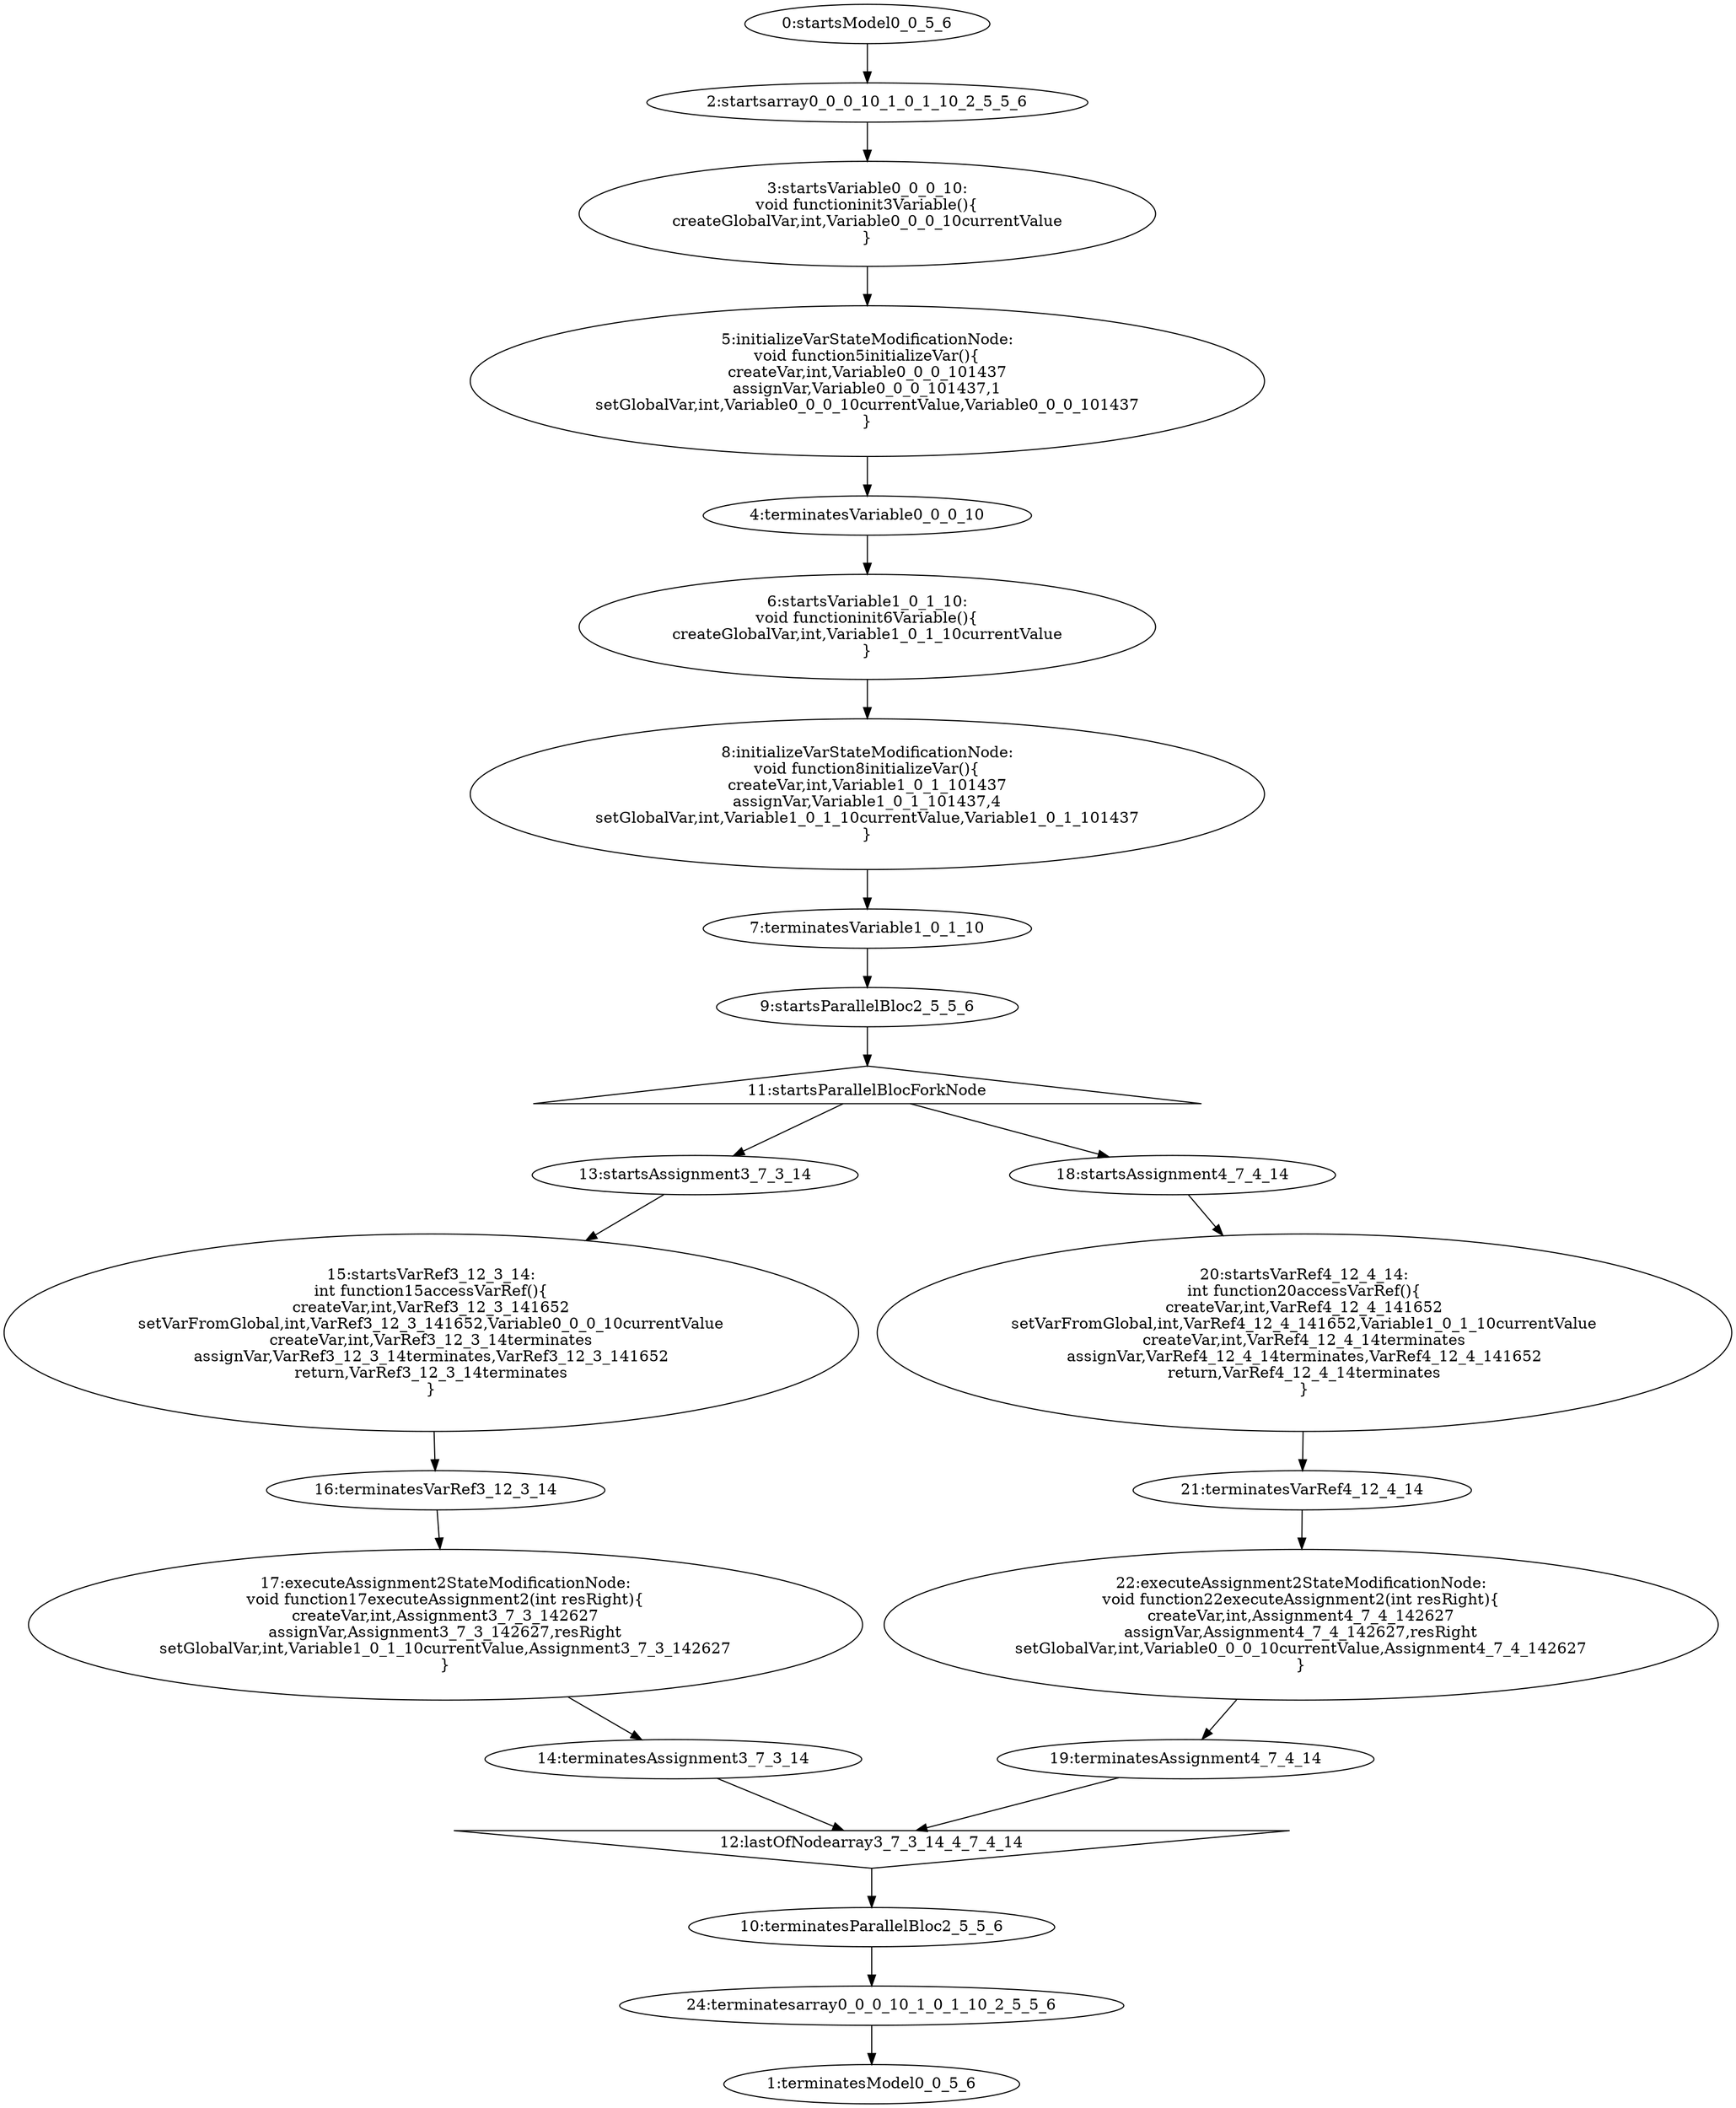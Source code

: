 digraph G {
  "0" [label="0:startsModel0_0_5_6" shape="ellipse" ];
  "1" [label="1:terminatesModel0_0_5_6" shape="ellipse" ];
  "2" [label="2:startsarray0_0_0_10_1_0_1_10_2_5_5_6" shape="ellipse" ];
  "3" [label="3:startsVariable0_0_0_10:
void functioninit3Variable(){
createGlobalVar,int,Variable0_0_0_10currentValue
}" shape="ellipse" ];
  "4" [label="4:terminatesVariable0_0_0_10" shape="ellipse" ];
  "5" [label="5:initializeVarStateModificationNode:
void function5initializeVar(){
createVar,int,Variable0_0_0_101437
assignVar,Variable0_0_0_101437,1
setGlobalVar,int,Variable0_0_0_10currentValue,Variable0_0_0_101437
}" shape="ellipse" ];
  "6" [label="6:startsVariable1_0_1_10:
void functioninit6Variable(){
createGlobalVar,int,Variable1_0_1_10currentValue
}" shape="ellipse" ];
  "7" [label="7:terminatesVariable1_0_1_10" shape="ellipse" ];
  "8" [label="8:initializeVarStateModificationNode:
void function8initializeVar(){
createVar,int,Variable1_0_1_101437
assignVar,Variable1_0_1_101437,4
setGlobalVar,int,Variable1_0_1_10currentValue,Variable1_0_1_101437
}" shape="ellipse" ];
  "9" [label="9:startsParallelBloc2_5_5_6" shape="ellipse" ];
  "10" [label="10:terminatesParallelBloc2_5_5_6" shape="ellipse" ];
  "11" [label="11:startsParallelBlocForkNode" shape="triangle" ];
  "13" [label="13:startsAssignment3_7_3_14" shape="ellipse" ];
  "14" [label="14:terminatesAssignment3_7_3_14" shape="ellipse" ];
  "15" [label="15:startsVarRef3_12_3_14:
int function15accessVarRef(){
createVar,int,VarRef3_12_3_141652
setVarFromGlobal,int,VarRef3_12_3_141652,Variable0_0_0_10currentValue
createVar,int,VarRef3_12_3_14terminates
assignVar,VarRef3_12_3_14terminates,VarRef3_12_3_141652
return,VarRef3_12_3_14terminates
}" shape="ellipse" ];
  "16" [label="16:terminatesVarRef3_12_3_14" shape="ellipse" ];
  "17" [label="17:executeAssignment2StateModificationNode:
void function17executeAssignment2(int resRight){
createVar,int,Assignment3_7_3_142627
assignVar,Assignment3_7_3_142627,resRight
setGlobalVar,int,Variable1_0_1_10currentValue,Assignment3_7_3_142627
}" shape="ellipse" ];
  "18" [label="18:startsAssignment4_7_4_14" shape="ellipse" ];
  "19" [label="19:terminatesAssignment4_7_4_14" shape="ellipse" ];
  "20" [label="20:startsVarRef4_12_4_14:
int function20accessVarRef(){
createVar,int,VarRef4_12_4_141652
setVarFromGlobal,int,VarRef4_12_4_141652,Variable1_0_1_10currentValue
createVar,int,VarRef4_12_4_14terminates
assignVar,VarRef4_12_4_14terminates,VarRef4_12_4_141652
return,VarRef4_12_4_14terminates
}" shape="ellipse" ];
  "21" [label="21:terminatesVarRef4_12_4_14" shape="ellipse" ];
  "22" [label="22:executeAssignment2StateModificationNode:
void function22executeAssignment2(int resRight){
createVar,int,Assignment4_7_4_142627
assignVar,Assignment4_7_4_142627,resRight
setGlobalVar,int,Variable0_0_0_10currentValue,Assignment4_7_4_142627
}" shape="ellipse" ];
  "12" [label="12:lastOfNodearray3_7_3_14_4_7_4_14" shape="invtriangle" ];
  "24" [label="24:terminatesarray0_0_0_10_1_0_1_10_2_5_5_6" shape="ellipse" ];
  "0" -> "2" [label=""];
  "3" -> "5" [label=""];
  "5" -> "4" [label=""];
  "2" -> "3" [label=""];
  "6" -> "8" [label=""];
  "8" -> "7" [label=""];
  "4" -> "6" [label=""];
  "9" -> "11" [label=""];
  "15" -> "16" [label=""];
  "13" -> "15" [label=""];
  "16" -> "17" [label=""];
  "17" -> "14" [label=""];
  "11" -> "13" [label=""];
  "14" -> "12" [label=""];
  "20" -> "21" [label=""];
  "18" -> "20" [label=""];
  "21" -> "22" [label=""];
  "22" -> "19" [label=""];
  "11" -> "18" [label=""];
  "19" -> "12" [label=""];
  "12" -> "10" [label=""];
  "7" -> "9" [label=""];
  "10" -> "24" [label=""];
  "24" -> "1" [label=""];
}
